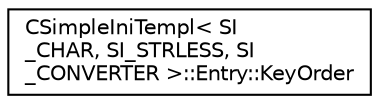 digraph "Graphical Class Hierarchy"
{
  edge [fontname="Helvetica",fontsize="10",labelfontname="Helvetica",labelfontsize="10"];
  node [fontname="Helvetica",fontsize="10",shape=record];
  rankdir="LR";
  Node1 [label="CSimpleIniTempl\< SI\l_CHAR, SI_STRLESS, SI\l_CONVERTER \>::Entry::KeyOrder",height=0.2,width=0.4,color="black", fillcolor="white", style="filled",URL="$structCSimpleIniTempl_1_1Entry_1_1KeyOrder.html"];
}
